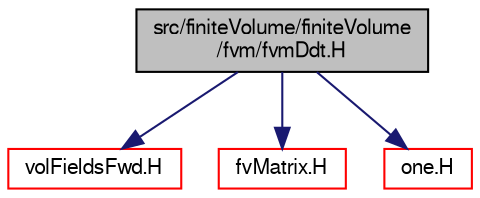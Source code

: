 digraph "src/finiteVolume/finiteVolume/fvm/fvmDdt.H"
{
  bgcolor="transparent";
  edge [fontname="FreeSans",fontsize="10",labelfontname="FreeSans",labelfontsize="10"];
  node [fontname="FreeSans",fontsize="10",shape=record];
  Node0 [label="src/finiteVolume/finiteVolume\l/fvm/fvmDdt.H",height=0.2,width=0.4,color="black", fillcolor="grey75", style="filled", fontcolor="black"];
  Node0 -> Node1 [color="midnightblue",fontsize="10",style="solid",fontname="FreeSans"];
  Node1 [label="volFieldsFwd.H",height=0.2,width=0.4,color="red",URL="$a02753.html"];
  Node0 -> Node59 [color="midnightblue",fontsize="10",style="solid",fontname="FreeSans"];
  Node59 [label="fvMatrix.H",height=0.2,width=0.4,color="red",URL="$a03281.html"];
  Node0 -> Node313 [color="midnightblue",fontsize="10",style="solid",fontname="FreeSans"];
  Node313 [label="one.H",height=0.2,width=0.4,color="red",URL="$a12422.html"];
}

